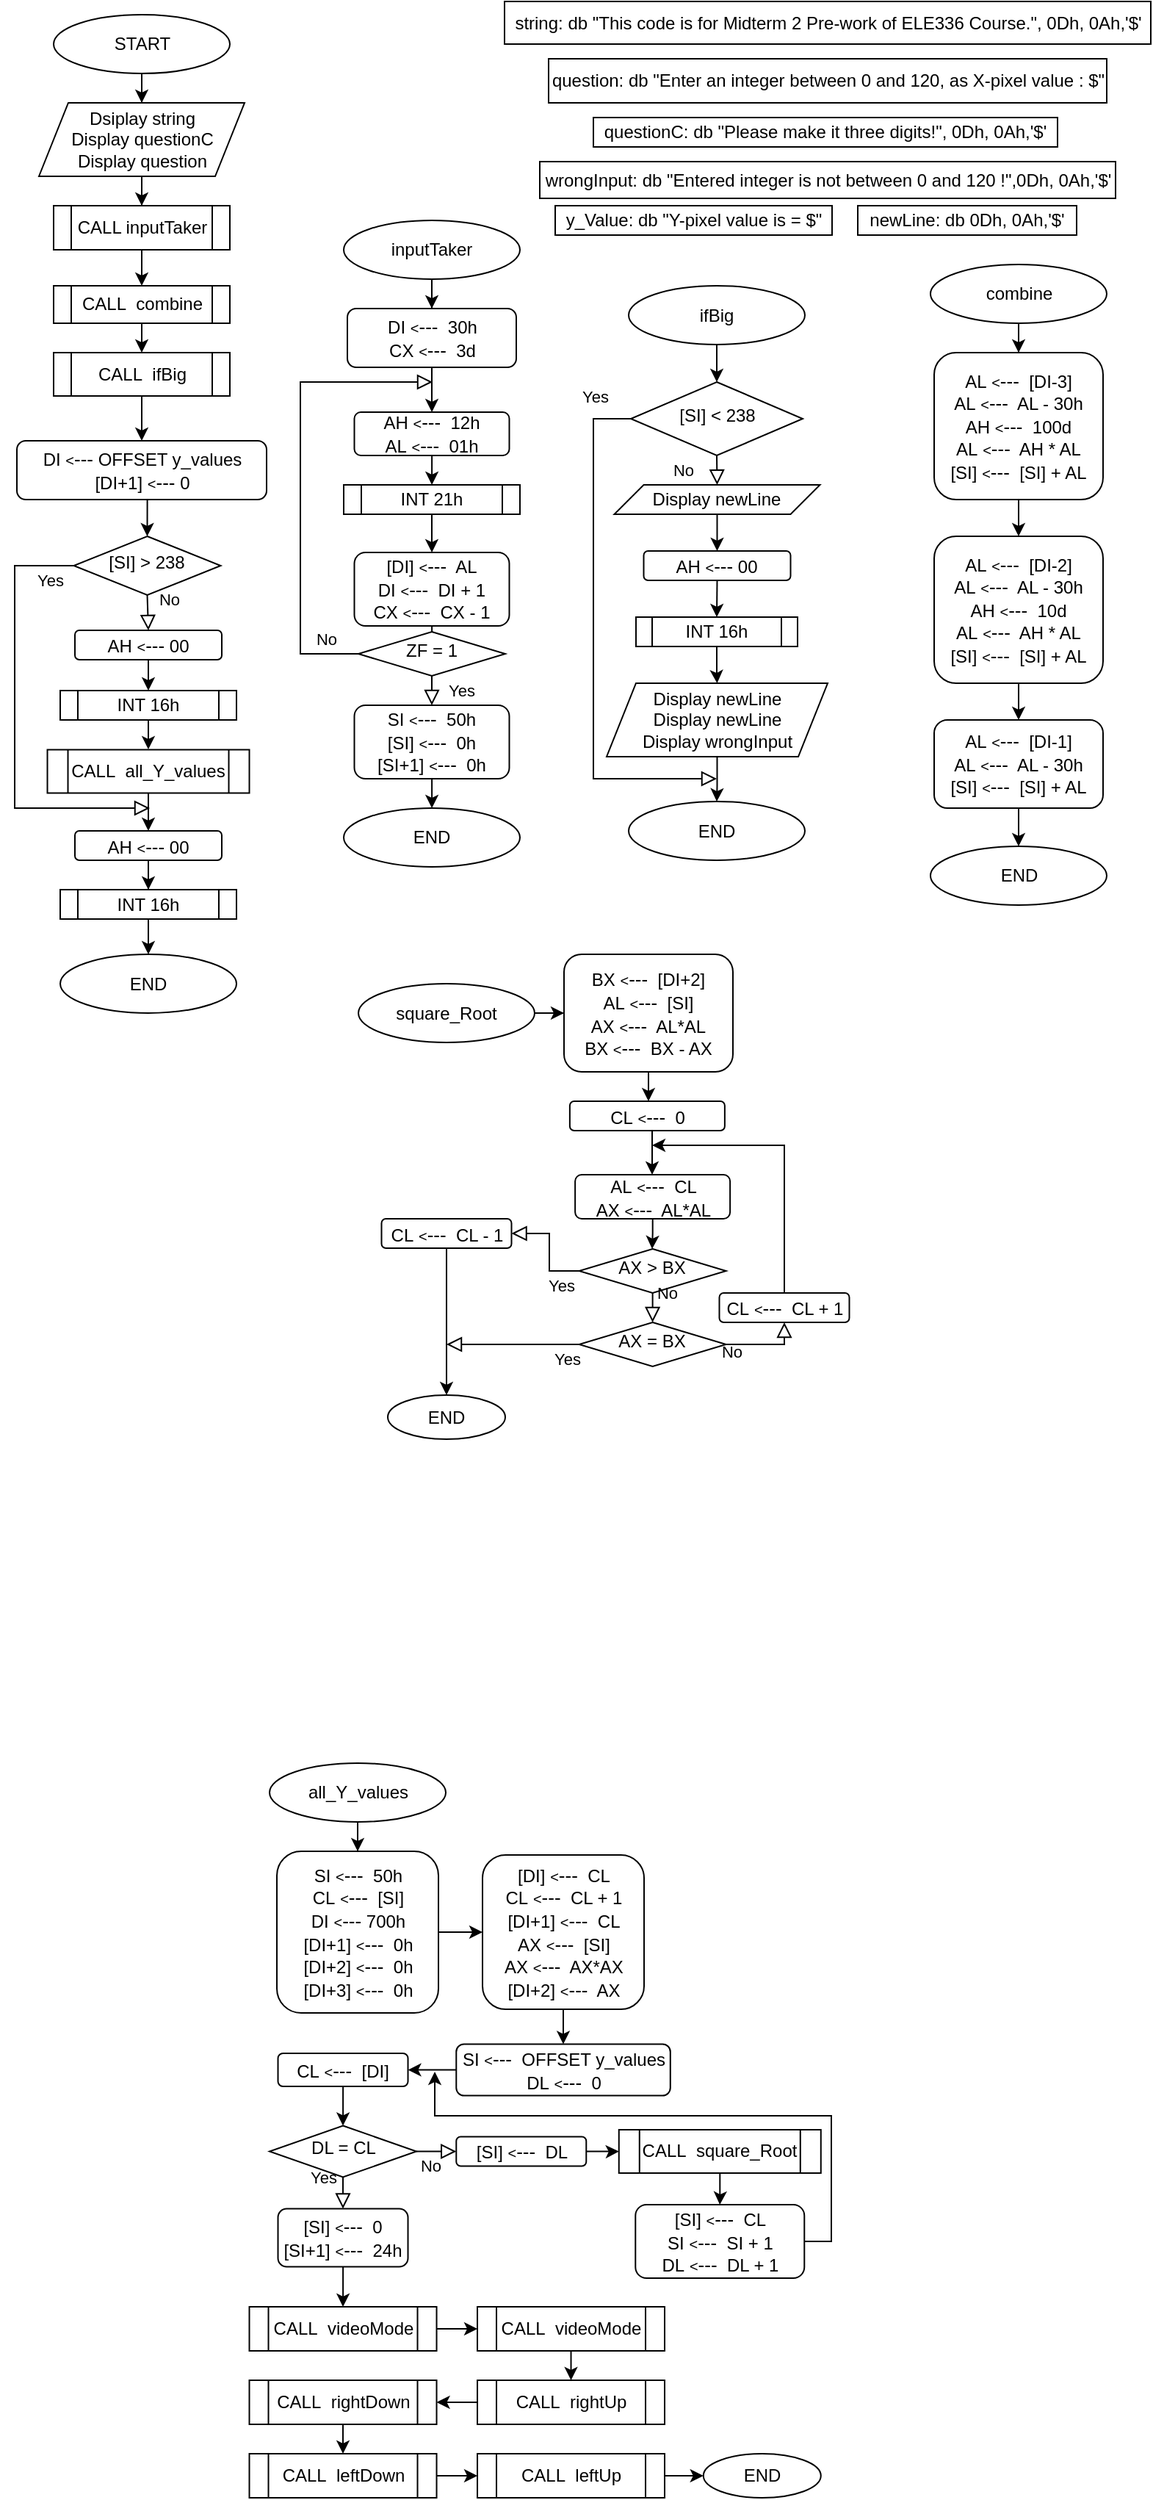 <mxfile version="18.0.4" type="github">
  <diagram id="C5RBs43oDa-KdzZeNtuy" name="Page-1">
    <mxGraphModel dx="1108" dy="1619" grid="1" gridSize="10" guides="1" tooltips="1" connect="1" arrows="1" fold="1" page="1" pageScale="1" pageWidth="827" pageHeight="1169" math="0" shadow="0">
      <root>
        <mxCell id="WIyWlLk6GJQsqaUBKTNV-0" />
        <mxCell id="WIyWlLk6GJQsqaUBKTNV-1" parent="WIyWlLk6GJQsqaUBKTNV-0" />
        <mxCell id="YdiF8NEJK3TXLWIDRS3v-0" value="" style="edgeStyle=orthogonalEdgeStyle;rounded=0;orthogonalLoop=1;jettySize=auto;html=1;" edge="1" parent="WIyWlLk6GJQsqaUBKTNV-1" source="YdiF8NEJK3TXLWIDRS3v-1" target="YdiF8NEJK3TXLWIDRS3v-5">
          <mxGeometry relative="1" as="geometry" />
        </mxCell>
        <mxCell id="YdiF8NEJK3TXLWIDRS3v-1" value="START" style="ellipse;whiteSpace=wrap;html=1;" vertex="1" parent="WIyWlLk6GJQsqaUBKTNV-1">
          <mxGeometry x="72.5" y="-1150" width="120" height="40" as="geometry" />
        </mxCell>
        <mxCell id="YdiF8NEJK3TXLWIDRS3v-2" style="edgeStyle=orthogonalEdgeStyle;rounded=0;orthogonalLoop=1;jettySize=auto;html=1;exitX=0.5;exitY=1;exitDx=0;exitDy=0;fontSize=9;" edge="1" parent="WIyWlLk6GJQsqaUBKTNV-1">
          <mxGeometry relative="1" as="geometry">
            <mxPoint x="722" y="-50" as="sourcePoint" />
            <mxPoint x="722" y="-50" as="targetPoint" />
          </mxGeometry>
        </mxCell>
        <mxCell id="YdiF8NEJK3TXLWIDRS3v-4" value="" style="edgeStyle=orthogonalEdgeStyle;rounded=0;orthogonalLoop=1;jettySize=auto;html=1;" edge="1" parent="WIyWlLk6GJQsqaUBKTNV-1" source="YdiF8NEJK3TXLWIDRS3v-5" target="YdiF8NEJK3TXLWIDRS3v-7">
          <mxGeometry relative="1" as="geometry" />
        </mxCell>
        <mxCell id="YdiF8NEJK3TXLWIDRS3v-5" value="Dsiplay string&lt;br&gt;Display questionC&lt;br&gt;Display question" style="shape=parallelogram;perimeter=parallelogramPerimeter;whiteSpace=wrap;html=1;fixedSize=1;" vertex="1" parent="WIyWlLk6GJQsqaUBKTNV-1">
          <mxGeometry x="62.5" y="-1090" width="140" height="50" as="geometry" />
        </mxCell>
        <mxCell id="YdiF8NEJK3TXLWIDRS3v-6" value="" style="edgeStyle=orthogonalEdgeStyle;rounded=0;orthogonalLoop=1;jettySize=auto;html=1;" edge="1" parent="WIyWlLk6GJQsqaUBKTNV-1" source="YdiF8NEJK3TXLWIDRS3v-7" target="YdiF8NEJK3TXLWIDRS3v-9">
          <mxGeometry relative="1" as="geometry" />
        </mxCell>
        <mxCell id="YdiF8NEJK3TXLWIDRS3v-7" value="CALL inputTaker" style="shape=process;whiteSpace=wrap;html=1;backgroundOutline=1;" vertex="1" parent="WIyWlLk6GJQsqaUBKTNV-1">
          <mxGeometry x="72.5" y="-1020" width="120" height="30" as="geometry" />
        </mxCell>
        <mxCell id="YdiF8NEJK3TXLWIDRS3v-8" style="edgeStyle=orthogonalEdgeStyle;rounded=0;orthogonalLoop=1;jettySize=auto;html=1;exitX=0.5;exitY=1;exitDx=0;exitDy=0;entryX=0.5;entryY=0;entryDx=0;entryDy=0;" edge="1" parent="WIyWlLk6GJQsqaUBKTNV-1" source="YdiF8NEJK3TXLWIDRS3v-9" target="YdiF8NEJK3TXLWIDRS3v-11">
          <mxGeometry relative="1" as="geometry" />
        </mxCell>
        <mxCell id="YdiF8NEJK3TXLWIDRS3v-9" value="CALL&amp;nbsp; combine" style="shape=process;whiteSpace=wrap;html=1;backgroundOutline=1;" vertex="1" parent="WIyWlLk6GJQsqaUBKTNV-1">
          <mxGeometry x="72.5" y="-965.5" width="120" height="25.5" as="geometry" />
        </mxCell>
        <mxCell id="YdiF8NEJK3TXLWIDRS3v-10" value="" style="edgeStyle=orthogonalEdgeStyle;rounded=0;orthogonalLoop=1;jettySize=auto;html=1;" edge="1" parent="WIyWlLk6GJQsqaUBKTNV-1" source="YdiF8NEJK3TXLWIDRS3v-11" target="YdiF8NEJK3TXLWIDRS3v-13">
          <mxGeometry relative="1" as="geometry" />
        </mxCell>
        <mxCell id="YdiF8NEJK3TXLWIDRS3v-11" value="CALL&amp;nbsp; ifBig" style="shape=process;whiteSpace=wrap;html=1;backgroundOutline=1;" vertex="1" parent="WIyWlLk6GJQsqaUBKTNV-1">
          <mxGeometry x="72.5" y="-920" width="120" height="29.5" as="geometry" />
        </mxCell>
        <mxCell id="YdiF8NEJK3TXLWIDRS3v-155" style="edgeStyle=orthogonalEdgeStyle;rounded=0;orthogonalLoop=1;jettySize=auto;html=1;exitX=0.5;exitY=1;exitDx=0;exitDy=0;entryX=0.5;entryY=0;entryDx=0;entryDy=0;" edge="1" parent="WIyWlLk6GJQsqaUBKTNV-1" source="YdiF8NEJK3TXLWIDRS3v-13" target="YdiF8NEJK3TXLWIDRS3v-14">
          <mxGeometry relative="1" as="geometry" />
        </mxCell>
        <mxCell id="YdiF8NEJK3TXLWIDRS3v-13" value="DI&amp;nbsp;&lt;font style=&quot;font-size: 10px&quot;&gt;&amp;lt;&lt;/font&gt;&lt;font style=&quot;font-size: 13px&quot;&gt;---&lt;/font&gt;&amp;nbsp;OFFSET y_values&lt;br&gt;[DI+1]&amp;nbsp;&lt;font style=&quot;font-size: 10px;&quot;&gt;&amp;lt;&lt;/font&gt;&lt;font style=&quot;font-size: 13px;&quot;&gt;---&lt;/font&gt;&amp;nbsp;0" style="rounded=1;whiteSpace=wrap;html=1;fontSize=12;glass=0;strokeWidth=1;shadow=0;" vertex="1" parent="WIyWlLk6GJQsqaUBKTNV-1">
          <mxGeometry x="47.5" y="-860" width="170" height="40" as="geometry" />
        </mxCell>
        <mxCell id="YdiF8NEJK3TXLWIDRS3v-14" value="[SI] &amp;gt; 238" style="rhombus;whiteSpace=wrap;html=1;shadow=0;fontFamily=Helvetica;fontSize=12;align=center;strokeWidth=1;spacing=6;spacingTop=-4;" vertex="1" parent="WIyWlLk6GJQsqaUBKTNV-1">
          <mxGeometry x="86.25" y="-795" width="100" height="40" as="geometry" />
        </mxCell>
        <mxCell id="YdiF8NEJK3TXLWIDRS3v-15" value="No" style="edgeStyle=orthogonalEdgeStyle;rounded=0;html=1;jettySize=auto;orthogonalLoop=1;fontSize=11;endArrow=block;endFill=0;endSize=8;strokeWidth=1;shadow=0;labelBackgroundColor=none;exitX=0.5;exitY=1;exitDx=0;exitDy=0;entryX=0.5;entryY=0;entryDx=0;entryDy=0;" edge="1" parent="WIyWlLk6GJQsqaUBKTNV-1" source="YdiF8NEJK3TXLWIDRS3v-14" target="YdiF8NEJK3TXLWIDRS3v-157">
          <mxGeometry x="-0.682" y="14" relative="1" as="geometry">
            <mxPoint as="offset" />
            <mxPoint x="137" y="-730" as="targetPoint" />
            <Array as="points" />
            <mxPoint x="135.25" y="-695.5" as="sourcePoint" />
          </mxGeometry>
        </mxCell>
        <mxCell id="YdiF8NEJK3TXLWIDRS3v-16" value="Yes" style="rounded=0;html=1;jettySize=auto;orthogonalLoop=1;fontSize=11;endArrow=block;endFill=0;endSize=8;strokeWidth=1;shadow=0;labelBackgroundColor=none;edgeStyle=orthogonalEdgeStyle;exitX=0;exitY=0.5;exitDx=0;exitDy=0;" edge="1" parent="WIyWlLk6GJQsqaUBKTNV-1" source="YdiF8NEJK3TXLWIDRS3v-14">
          <mxGeometry x="-0.892" y="10" relative="1" as="geometry">
            <mxPoint as="offset" />
            <mxPoint x="138" y="-610" as="targetPoint" />
            <Array as="points">
              <mxPoint x="46" y="-775" />
              <mxPoint x="46" y="-610" />
              <mxPoint x="138" y="-610" />
            </Array>
            <mxPoint x="85.25" y="-775.5" as="sourcePoint" />
          </mxGeometry>
        </mxCell>
        <mxCell id="YdiF8NEJK3TXLWIDRS3v-20" style="edgeStyle=orthogonalEdgeStyle;rounded=0;orthogonalLoop=1;jettySize=auto;html=1;exitX=0.5;exitY=1;exitDx=0;exitDy=0;entryX=0.5;entryY=0;entryDx=0;entryDy=0;" edge="1" parent="WIyWlLk6GJQsqaUBKTNV-1" source="YdiF8NEJK3TXLWIDRS3v-21" target="YdiF8NEJK3TXLWIDRS3v-150">
          <mxGeometry relative="1" as="geometry">
            <mxPoint x="137.765" y="-589.75" as="targetPoint" />
          </mxGeometry>
        </mxCell>
        <mxCell id="YdiF8NEJK3TXLWIDRS3v-21" value="CALL&amp;nbsp; all_Y_values" style="shape=process;whiteSpace=wrap;html=1;backgroundOutline=1;" vertex="1" parent="WIyWlLk6GJQsqaUBKTNV-1">
          <mxGeometry x="68.26" y="-649.75" width="137.5" height="29.5" as="geometry" />
        </mxCell>
        <mxCell id="YdiF8NEJK3TXLWIDRS3v-26" value="END" style="ellipse;whiteSpace=wrap;html=1;" vertex="1" parent="WIyWlLk6GJQsqaUBKTNV-1">
          <mxGeometry x="77.01" y="-510.5" width="120" height="40" as="geometry" />
        </mxCell>
        <mxCell id="YdiF8NEJK3TXLWIDRS3v-27" value="string: db &quot;This code is for Midterm 2 Pre-work of ELE336 Course.&quot;, 0Dh, 0Ah,&#39;$&#39;" style="rounded=0;whiteSpace=wrap;html=1;" vertex="1" parent="WIyWlLk6GJQsqaUBKTNV-1">
          <mxGeometry x="379.5" y="-1159" width="440" height="29" as="geometry" />
        </mxCell>
        <mxCell id="YdiF8NEJK3TXLWIDRS3v-28" value="question: db &quot;Enter an integer between 0 and 120, as X-pixel value : $&quot;" style="rounded=0;whiteSpace=wrap;html=1;" vertex="1" parent="WIyWlLk6GJQsqaUBKTNV-1">
          <mxGeometry x="409.5" y="-1120" width="380" height="30" as="geometry" />
        </mxCell>
        <mxCell id="YdiF8NEJK3TXLWIDRS3v-29" value="questionC: db &quot;Please make it three digits!&quot;, 0Dh, 0Ah,&#39;$&#39;" style="rounded=0;whiteSpace=wrap;html=1;" vertex="1" parent="WIyWlLk6GJQsqaUBKTNV-1">
          <mxGeometry x="440" y="-1080" width="316" height="20" as="geometry" />
        </mxCell>
        <mxCell id="YdiF8NEJK3TXLWIDRS3v-30" value="wrongInput: db &quot;Entered integer is not between 0 and 120 !&quot;,0Dh, 0Ah,&#39;$&#39;" style="rounded=0;whiteSpace=wrap;html=1;" vertex="1" parent="WIyWlLk6GJQsqaUBKTNV-1">
          <mxGeometry x="403.5" y="-1050" width="392" height="25" as="geometry" />
        </mxCell>
        <mxCell id="YdiF8NEJK3TXLWIDRS3v-31" value="y_Value: db &quot;Y-pixel value is = $&quot;" style="rounded=0;whiteSpace=wrap;html=1;" vertex="1" parent="WIyWlLk6GJQsqaUBKTNV-1">
          <mxGeometry x="414" y="-1020" width="188.5" height="20" as="geometry" />
        </mxCell>
        <mxCell id="YdiF8NEJK3TXLWIDRS3v-32" value="newLine: db 0Dh, 0Ah,&#39;$&#39;" style="rounded=0;whiteSpace=wrap;html=1;" vertex="1" parent="WIyWlLk6GJQsqaUBKTNV-1">
          <mxGeometry x="620" y="-1020" width="149" height="20" as="geometry" />
        </mxCell>
        <mxCell id="YdiF8NEJK3TXLWIDRS3v-33" value="" style="edgeStyle=orthogonalEdgeStyle;rounded=0;orthogonalLoop=1;jettySize=auto;html=1;" edge="1" parent="WIyWlLk6GJQsqaUBKTNV-1" source="YdiF8NEJK3TXLWIDRS3v-34" target="YdiF8NEJK3TXLWIDRS3v-36">
          <mxGeometry relative="1" as="geometry" />
        </mxCell>
        <mxCell id="YdiF8NEJK3TXLWIDRS3v-34" value="inputTaker" style="ellipse;whiteSpace=wrap;html=1;" vertex="1" parent="WIyWlLk6GJQsqaUBKTNV-1">
          <mxGeometry x="270" y="-1010" width="120" height="40" as="geometry" />
        </mxCell>
        <mxCell id="YdiF8NEJK3TXLWIDRS3v-35" value="" style="edgeStyle=orthogonalEdgeStyle;rounded=0;orthogonalLoop=1;jettySize=auto;html=1;" edge="1" parent="WIyWlLk6GJQsqaUBKTNV-1" source="YdiF8NEJK3TXLWIDRS3v-36" target="YdiF8NEJK3TXLWIDRS3v-38">
          <mxGeometry relative="1" as="geometry" />
        </mxCell>
        <mxCell id="YdiF8NEJK3TXLWIDRS3v-36" value="DI&amp;nbsp;&lt;font style=&quot;font-size: 10px&quot;&gt;&amp;lt;&lt;/font&gt;&lt;font style=&quot;font-size: 13px&quot;&gt;---&lt;/font&gt;&amp;nbsp; 30h&lt;br&gt;CX&amp;nbsp;&lt;font style=&quot;font-size: 10px&quot;&gt;&amp;lt;&lt;/font&gt;&lt;font style=&quot;font-size: 13px&quot;&gt;---&lt;/font&gt;&amp;nbsp; 3d" style="rounded=1;whiteSpace=wrap;html=1;fontSize=12;glass=0;strokeWidth=1;shadow=0;" vertex="1" parent="WIyWlLk6GJQsqaUBKTNV-1">
          <mxGeometry x="272.5" y="-950" width="115" height="40" as="geometry" />
        </mxCell>
        <mxCell id="YdiF8NEJK3TXLWIDRS3v-37" value="" style="edgeStyle=orthogonalEdgeStyle;rounded=0;orthogonalLoop=1;jettySize=auto;html=1;" edge="1" parent="WIyWlLk6GJQsqaUBKTNV-1" source="YdiF8NEJK3TXLWIDRS3v-38" target="YdiF8NEJK3TXLWIDRS3v-40">
          <mxGeometry relative="1" as="geometry" />
        </mxCell>
        <mxCell id="YdiF8NEJK3TXLWIDRS3v-38" value="AH&amp;nbsp;&lt;font style=&quot;font-size: 10px&quot;&gt;&amp;lt;&lt;/font&gt;&lt;font style=&quot;font-size: 13px&quot;&gt;---&lt;/font&gt;&amp;nbsp; 12h&lt;br&gt;AL&amp;nbsp;&lt;font style=&quot;font-size: 10px&quot;&gt;&amp;lt;&lt;/font&gt;&lt;font style=&quot;font-size: 13px&quot;&gt;---&lt;/font&gt;&amp;nbsp; 01h" style="rounded=1;whiteSpace=wrap;html=1;fontSize=12;glass=0;strokeWidth=1;shadow=0;" vertex="1" parent="WIyWlLk6GJQsqaUBKTNV-1">
          <mxGeometry x="277.25" y="-879.5" width="105.5" height="29.5" as="geometry" />
        </mxCell>
        <mxCell id="YdiF8NEJK3TXLWIDRS3v-39" value="" style="edgeStyle=orthogonalEdgeStyle;rounded=0;orthogonalLoop=1;jettySize=auto;html=1;" edge="1" parent="WIyWlLk6GJQsqaUBKTNV-1" source="YdiF8NEJK3TXLWIDRS3v-40" target="YdiF8NEJK3TXLWIDRS3v-42">
          <mxGeometry relative="1" as="geometry" />
        </mxCell>
        <mxCell id="YdiF8NEJK3TXLWIDRS3v-40" value="INT 21h" style="shape=process;whiteSpace=wrap;html=1;backgroundOutline=1;" vertex="1" parent="WIyWlLk6GJQsqaUBKTNV-1">
          <mxGeometry x="270" y="-830" width="120" height="20" as="geometry" />
        </mxCell>
        <mxCell id="YdiF8NEJK3TXLWIDRS3v-41" value="" style="edgeStyle=orthogonalEdgeStyle;rounded=0;orthogonalLoop=1;jettySize=auto;html=1;" edge="1" parent="WIyWlLk6GJQsqaUBKTNV-1" source="YdiF8NEJK3TXLWIDRS3v-42" target="YdiF8NEJK3TXLWIDRS3v-43">
          <mxGeometry relative="1" as="geometry" />
        </mxCell>
        <mxCell id="YdiF8NEJK3TXLWIDRS3v-42" value="[DI]&amp;nbsp;&lt;font style=&quot;font-size: 10px&quot;&gt;&amp;lt;&lt;/font&gt;&lt;font style=&quot;font-size: 13px&quot;&gt;---&lt;/font&gt;&amp;nbsp; AL&lt;br&gt;DI&amp;nbsp;&lt;font style=&quot;font-size: 10px&quot;&gt;&amp;lt;&lt;/font&gt;&lt;font style=&quot;font-size: 13px&quot;&gt;---&lt;/font&gt;&amp;nbsp; DI + 1&lt;br&gt;CX&amp;nbsp;&lt;font style=&quot;font-size: 10px&quot;&gt;&amp;lt;&lt;/font&gt;&lt;font style=&quot;font-size: 13px&quot;&gt;---&lt;/font&gt;&amp;nbsp; CX - 1" style="rounded=1;whiteSpace=wrap;html=1;fontSize=12;glass=0;strokeWidth=1;shadow=0;" vertex="1" parent="WIyWlLk6GJQsqaUBKTNV-1">
          <mxGeometry x="277.25" y="-784" width="105.5" height="50" as="geometry" />
        </mxCell>
        <mxCell id="YdiF8NEJK3TXLWIDRS3v-43" value="ZF = 1" style="rhombus;whiteSpace=wrap;html=1;shadow=0;fontFamily=Helvetica;fontSize=12;align=center;strokeWidth=1;spacing=6;spacingTop=-4;" vertex="1" parent="WIyWlLk6GJQsqaUBKTNV-1">
          <mxGeometry x="280" y="-730" width="100" height="30" as="geometry" />
        </mxCell>
        <mxCell id="YdiF8NEJK3TXLWIDRS3v-44" value="Yes" style="rounded=0;html=1;jettySize=auto;orthogonalLoop=1;fontSize=11;endArrow=block;endFill=0;endSize=8;strokeWidth=1;shadow=0;labelBackgroundColor=none;edgeStyle=orthogonalEdgeStyle;exitX=0.5;exitY=1;exitDx=0;exitDy=0;entryX=0.5;entryY=0;entryDx=0;entryDy=0;" edge="1" parent="WIyWlLk6GJQsqaUBKTNV-1" source="YdiF8NEJK3TXLWIDRS3v-43" target="YdiF8NEJK3TXLWIDRS3v-47">
          <mxGeometry x="0.001" y="20" relative="1" as="geometry">
            <mxPoint as="offset" />
            <mxPoint x="450.5" y="-690" as="targetPoint" />
            <Array as="points">
              <mxPoint x="330.5" y="-680" />
              <mxPoint x="330.5" y="-655" />
            </Array>
            <mxPoint x="312" y="-668.75" as="sourcePoint" />
          </mxGeometry>
        </mxCell>
        <mxCell id="YdiF8NEJK3TXLWIDRS3v-45" value="No" style="edgeStyle=orthogonalEdgeStyle;rounded=0;html=1;jettySize=auto;orthogonalLoop=1;fontSize=11;endArrow=block;endFill=0;endSize=8;strokeWidth=1;shadow=0;labelBackgroundColor=none;exitX=0;exitY=0.5;exitDx=0;exitDy=0;" edge="1" parent="WIyWlLk6GJQsqaUBKTNV-1" source="YdiF8NEJK3TXLWIDRS3v-43">
          <mxGeometry x="-0.857" y="-10" relative="1" as="geometry">
            <mxPoint as="offset" />
            <mxPoint x="330.5" y="-900" as="targetPoint" />
            <Array as="points">
              <mxPoint x="240.5" y="-715" />
            </Array>
            <mxPoint x="120.5" y="-745" as="sourcePoint" />
          </mxGeometry>
        </mxCell>
        <mxCell id="YdiF8NEJK3TXLWIDRS3v-46" value="" style="edgeStyle=orthogonalEdgeStyle;rounded=0;orthogonalLoop=1;jettySize=auto;html=1;" edge="1" parent="WIyWlLk6GJQsqaUBKTNV-1" source="YdiF8NEJK3TXLWIDRS3v-47" target="YdiF8NEJK3TXLWIDRS3v-48">
          <mxGeometry relative="1" as="geometry" />
        </mxCell>
        <mxCell id="YdiF8NEJK3TXLWIDRS3v-47" value="SI&amp;nbsp;&lt;font style=&quot;font-size: 10px&quot;&gt;&amp;lt;&lt;/font&gt;&lt;font style=&quot;font-size: 13px&quot;&gt;---&lt;/font&gt;&amp;nbsp; 50h&lt;br&gt;[SI]&amp;nbsp;&lt;font style=&quot;font-size: 10px&quot;&gt;&amp;lt;&lt;/font&gt;&lt;font style=&quot;font-size: 13px&quot;&gt;---&lt;/font&gt;&amp;nbsp; 0h&lt;br&gt;[SI+1]&amp;nbsp;&lt;font style=&quot;font-size: 10px;&quot;&gt;&amp;lt;&lt;/font&gt;&lt;font style=&quot;font-size: 13px;&quot;&gt;---&lt;/font&gt;&amp;nbsp; 0h" style="rounded=1;whiteSpace=wrap;html=1;fontSize=12;glass=0;strokeWidth=1;shadow=0;" vertex="1" parent="WIyWlLk6GJQsqaUBKTNV-1">
          <mxGeometry x="277.25" y="-680" width="105.5" height="50" as="geometry" />
        </mxCell>
        <mxCell id="YdiF8NEJK3TXLWIDRS3v-48" value="END" style="ellipse;whiteSpace=wrap;html=1;" vertex="1" parent="WIyWlLk6GJQsqaUBKTNV-1">
          <mxGeometry x="270" y="-610" width="120" height="40" as="geometry" />
        </mxCell>
        <mxCell id="YdiF8NEJK3TXLWIDRS3v-49" value="" style="edgeStyle=orthogonalEdgeStyle;rounded=0;orthogonalLoop=1;jettySize=auto;html=1;entryX=0.5;entryY=0;entryDx=0;entryDy=0;" edge="1" parent="WIyWlLk6GJQsqaUBKTNV-1" source="YdiF8NEJK3TXLWIDRS3v-50" target="YdiF8NEJK3TXLWIDRS3v-53">
          <mxGeometry relative="1" as="geometry">
            <mxPoint x="523" y="-920" as="targetPoint" />
          </mxGeometry>
        </mxCell>
        <mxCell id="YdiF8NEJK3TXLWIDRS3v-50" value="ifBig" style="ellipse;whiteSpace=wrap;html=1;" vertex="1" parent="WIyWlLk6GJQsqaUBKTNV-1">
          <mxGeometry x="464" y="-965.5" width="120" height="40" as="geometry" />
        </mxCell>
        <mxCell id="YdiF8NEJK3TXLWIDRS3v-53" value="[SI] &amp;lt; 238" style="rhombus;whiteSpace=wrap;html=1;shadow=0;fontFamily=Helvetica;fontSize=12;align=center;strokeWidth=1;spacing=6;spacingTop=-4;" vertex="1" parent="WIyWlLk6GJQsqaUBKTNV-1">
          <mxGeometry x="465.5" y="-900" width="117" height="50" as="geometry" />
        </mxCell>
        <mxCell id="YdiF8NEJK3TXLWIDRS3v-54" value="No" style="rounded=0;html=1;jettySize=auto;orthogonalLoop=1;fontSize=11;endArrow=block;endFill=0;endSize=8;strokeWidth=1;shadow=0;labelBackgroundColor=none;edgeStyle=orthogonalEdgeStyle;exitX=0.5;exitY=1;exitDx=0;exitDy=0;entryX=0.5;entryY=0;entryDx=0;entryDy=0;" edge="1" parent="WIyWlLk6GJQsqaUBKTNV-1" source="YdiF8NEJK3TXLWIDRS3v-53" target="YdiF8NEJK3TXLWIDRS3v-73">
          <mxGeometry y="-23" relative="1" as="geometry">
            <mxPoint as="offset" />
            <mxPoint x="523" y="-830" as="targetPoint" />
            <Array as="points" />
            <mxPoint x="359.5" y="-660" as="sourcePoint" />
          </mxGeometry>
        </mxCell>
        <mxCell id="YdiF8NEJK3TXLWIDRS3v-55" value="Yes" style="rounded=0;html=1;jettySize=auto;orthogonalLoop=1;fontSize=11;endArrow=block;endFill=0;endSize=8;strokeWidth=1;shadow=0;labelBackgroundColor=none;edgeStyle=orthogonalEdgeStyle;exitX=0;exitY=0.5;exitDx=0;exitDy=0;" edge="1" parent="WIyWlLk6GJQsqaUBKTNV-1" source="YdiF8NEJK3TXLWIDRS3v-53">
          <mxGeometry x="-0.86" y="-15" relative="1" as="geometry">
            <mxPoint as="offset" />
            <mxPoint x="524" y="-630" as="targetPoint" />
            <Array as="points">
              <mxPoint x="440" y="-875" />
            </Array>
            <mxPoint x="460" y="-860" as="sourcePoint" />
          </mxGeometry>
        </mxCell>
        <mxCell id="YdiF8NEJK3TXLWIDRS3v-165" style="edgeStyle=orthogonalEdgeStyle;rounded=0;orthogonalLoop=1;jettySize=auto;html=1;exitX=0.5;exitY=1;exitDx=0;exitDy=0;entryX=0.5;entryY=0;entryDx=0;entryDy=0;" edge="1" parent="WIyWlLk6GJQsqaUBKTNV-1" source="YdiF8NEJK3TXLWIDRS3v-73" target="YdiF8NEJK3TXLWIDRS3v-75">
          <mxGeometry relative="1" as="geometry" />
        </mxCell>
        <mxCell id="YdiF8NEJK3TXLWIDRS3v-73" value="Display newLine&lt;br&gt;" style="shape=parallelogram;perimeter=parallelogramPerimeter;whiteSpace=wrap;html=1;fixedSize=1;" vertex="1" parent="WIyWlLk6GJQsqaUBKTNV-1">
          <mxGeometry x="454.25" y="-830" width="140" height="20" as="geometry" />
        </mxCell>
        <mxCell id="YdiF8NEJK3TXLWIDRS3v-163" value="" style="edgeStyle=orthogonalEdgeStyle;rounded=0;orthogonalLoop=1;jettySize=auto;html=1;exitX=0.5;exitY=1;exitDx=0;exitDy=0;entryX=0.5;entryY=0;entryDx=0;entryDy=0;" edge="1" parent="WIyWlLk6GJQsqaUBKTNV-1" source="YdiF8NEJK3TXLWIDRS3v-75" target="YdiF8NEJK3TXLWIDRS3v-77">
          <mxGeometry relative="1" as="geometry">
            <mxPoint x="530" y="-740" as="targetPoint" />
            <Array as="points" />
          </mxGeometry>
        </mxCell>
        <mxCell id="YdiF8NEJK3TXLWIDRS3v-75" value="AH&amp;nbsp;&lt;font style=&quot;font-size: 10px&quot;&gt;&amp;lt;&lt;/font&gt;&lt;font style=&quot;font-size: 13px&quot;&gt;---&lt;/font&gt;&amp;nbsp;00" style="rounded=1;whiteSpace=wrap;html=1;fontSize=12;glass=0;strokeWidth=1;shadow=0;" vertex="1" parent="WIyWlLk6GJQsqaUBKTNV-1">
          <mxGeometry x="474.25" y="-785" width="100" height="20" as="geometry" />
        </mxCell>
        <mxCell id="YdiF8NEJK3TXLWIDRS3v-76" value="" style="edgeStyle=orthogonalEdgeStyle;rounded=0;orthogonalLoop=1;jettySize=auto;html=1;" edge="1" parent="WIyWlLk6GJQsqaUBKTNV-1" source="YdiF8NEJK3TXLWIDRS3v-77" target="YdiF8NEJK3TXLWIDRS3v-79">
          <mxGeometry relative="1" as="geometry" />
        </mxCell>
        <mxCell id="YdiF8NEJK3TXLWIDRS3v-77" value="INT 16h" style="shape=process;whiteSpace=wrap;html=1;backgroundOutline=1;" vertex="1" parent="WIyWlLk6GJQsqaUBKTNV-1">
          <mxGeometry x="469" y="-740" width="110" height="20" as="geometry" />
        </mxCell>
        <mxCell id="YdiF8NEJK3TXLWIDRS3v-78" value="" style="edgeStyle=orthogonalEdgeStyle;rounded=0;orthogonalLoop=1;jettySize=auto;html=1;" edge="1" parent="WIyWlLk6GJQsqaUBKTNV-1" source="YdiF8NEJK3TXLWIDRS3v-79" target="YdiF8NEJK3TXLWIDRS3v-80">
          <mxGeometry relative="1" as="geometry" />
        </mxCell>
        <mxCell id="YdiF8NEJK3TXLWIDRS3v-79" value="Display newLine&lt;br&gt;Display newLine&lt;br&gt;Display wrongInput" style="shape=parallelogram;perimeter=parallelogramPerimeter;whiteSpace=wrap;html=1;fixedSize=1;" vertex="1" parent="WIyWlLk6GJQsqaUBKTNV-1">
          <mxGeometry x="449" y="-695" width="150.5" height="50" as="geometry" />
        </mxCell>
        <mxCell id="YdiF8NEJK3TXLWIDRS3v-80" value="END" style="ellipse;whiteSpace=wrap;html=1;" vertex="1" parent="WIyWlLk6GJQsqaUBKTNV-1">
          <mxGeometry x="464" y="-614.5" width="120" height="40" as="geometry" />
        </mxCell>
        <mxCell id="YdiF8NEJK3TXLWIDRS3v-81" value="" style="edgeStyle=orthogonalEdgeStyle;rounded=0;orthogonalLoop=1;jettySize=auto;html=1;" edge="1" parent="WIyWlLk6GJQsqaUBKTNV-1" source="YdiF8NEJK3TXLWIDRS3v-82" target="YdiF8NEJK3TXLWIDRS3v-84">
          <mxGeometry relative="1" as="geometry" />
        </mxCell>
        <mxCell id="YdiF8NEJK3TXLWIDRS3v-82" value="combine" style="ellipse;whiteSpace=wrap;html=1;" vertex="1" parent="WIyWlLk6GJQsqaUBKTNV-1">
          <mxGeometry x="669.5" y="-980" width="120" height="40" as="geometry" />
        </mxCell>
        <mxCell id="YdiF8NEJK3TXLWIDRS3v-83" value="" style="edgeStyle=orthogonalEdgeStyle;rounded=0;orthogonalLoop=1;jettySize=auto;html=1;" edge="1" parent="WIyWlLk6GJQsqaUBKTNV-1" source="YdiF8NEJK3TXLWIDRS3v-84" target="YdiF8NEJK3TXLWIDRS3v-86">
          <mxGeometry relative="1" as="geometry" />
        </mxCell>
        <mxCell id="YdiF8NEJK3TXLWIDRS3v-84" value="AL&amp;nbsp;&lt;font style=&quot;font-size: 10px&quot;&gt;&amp;lt;&lt;/font&gt;&lt;font style=&quot;font-size: 13px&quot;&gt;---&lt;/font&gt;&amp;nbsp; [DI-3]&lt;br&gt;AL&amp;nbsp;&lt;font style=&quot;font-size: 10px&quot;&gt;&amp;lt;&lt;/font&gt;&lt;font style=&quot;font-size: 13px&quot;&gt;---&lt;/font&gt;&amp;nbsp; AL - 30h&lt;br&gt;AH&amp;nbsp;&lt;font style=&quot;font-size: 10px&quot;&gt;&amp;lt;&lt;/font&gt;&lt;font style=&quot;font-size: 13px&quot;&gt;---&lt;/font&gt;&amp;nbsp; 100d&lt;br&gt;AL&amp;nbsp;&lt;font style=&quot;font-size: 10px&quot;&gt;&amp;lt;&lt;/font&gt;&lt;font style=&quot;font-size: 13px&quot;&gt;---&lt;/font&gt;&amp;nbsp; AH * AL&lt;br&gt;[SI]&amp;nbsp;&lt;font style=&quot;font-size: 10px&quot;&gt;&amp;lt;&lt;/font&gt;&lt;font style=&quot;font-size: 13px&quot;&gt;---&lt;/font&gt;&amp;nbsp; [SI] + AL" style="rounded=1;whiteSpace=wrap;html=1;fontSize=12;glass=0;strokeWidth=1;shadow=0;" vertex="1" parent="WIyWlLk6GJQsqaUBKTNV-1">
          <mxGeometry x="672" y="-920" width="115" height="100" as="geometry" />
        </mxCell>
        <mxCell id="YdiF8NEJK3TXLWIDRS3v-85" value="" style="edgeStyle=orthogonalEdgeStyle;rounded=0;orthogonalLoop=1;jettySize=auto;html=1;" edge="1" parent="WIyWlLk6GJQsqaUBKTNV-1" source="YdiF8NEJK3TXLWIDRS3v-86" target="YdiF8NEJK3TXLWIDRS3v-88">
          <mxGeometry relative="1" as="geometry" />
        </mxCell>
        <mxCell id="YdiF8NEJK3TXLWIDRS3v-86" value="AL&amp;nbsp;&lt;font style=&quot;font-size: 10px&quot;&gt;&amp;lt;&lt;/font&gt;&lt;font style=&quot;font-size: 13px&quot;&gt;---&lt;/font&gt;&amp;nbsp; [DI-2]&lt;br&gt;AL&amp;nbsp;&lt;font style=&quot;font-size: 10px&quot;&gt;&amp;lt;&lt;/font&gt;&lt;font style=&quot;font-size: 13px&quot;&gt;---&lt;/font&gt;&amp;nbsp; AL - 30h&lt;br&gt;AH&amp;nbsp;&lt;font style=&quot;font-size: 10px&quot;&gt;&amp;lt;&lt;/font&gt;&lt;font style=&quot;font-size: 13px&quot;&gt;---&lt;/font&gt;&amp;nbsp; 10d&lt;br&gt;AL&amp;nbsp;&lt;font style=&quot;font-size: 10px&quot;&gt;&amp;lt;&lt;/font&gt;&lt;font style=&quot;font-size: 13px&quot;&gt;---&lt;/font&gt;&amp;nbsp; AH * AL&lt;br&gt;[SI]&amp;nbsp;&lt;font style=&quot;font-size: 10px&quot;&gt;&amp;lt;&lt;/font&gt;&lt;font style=&quot;font-size: 13px&quot;&gt;---&lt;/font&gt;&amp;nbsp; [SI] + AL" style="rounded=1;whiteSpace=wrap;html=1;fontSize=12;glass=0;strokeWidth=1;shadow=0;" vertex="1" parent="WIyWlLk6GJQsqaUBKTNV-1">
          <mxGeometry x="672" y="-795" width="115" height="100" as="geometry" />
        </mxCell>
        <mxCell id="YdiF8NEJK3TXLWIDRS3v-87" value="" style="edgeStyle=orthogonalEdgeStyle;rounded=0;orthogonalLoop=1;jettySize=auto;html=1;" edge="1" parent="WIyWlLk6GJQsqaUBKTNV-1" source="YdiF8NEJK3TXLWIDRS3v-88" target="YdiF8NEJK3TXLWIDRS3v-89">
          <mxGeometry relative="1" as="geometry" />
        </mxCell>
        <mxCell id="YdiF8NEJK3TXLWIDRS3v-88" value="AL&amp;nbsp;&lt;font style=&quot;font-size: 10px&quot;&gt;&amp;lt;&lt;/font&gt;&lt;font style=&quot;font-size: 13px&quot;&gt;---&lt;/font&gt;&amp;nbsp; [DI-1]&lt;br&gt;AL&amp;nbsp;&lt;font style=&quot;font-size: 10px&quot;&gt;&amp;lt;&lt;/font&gt;&lt;font style=&quot;font-size: 13px&quot;&gt;---&lt;/font&gt;&amp;nbsp; AL - 30h&lt;br&gt;[SI]&amp;nbsp;&lt;font style=&quot;font-size: 10px&quot;&gt;&amp;lt;&lt;/font&gt;&lt;font style=&quot;font-size: 13px&quot;&gt;---&lt;/font&gt;&amp;nbsp; [SI] + AL" style="rounded=1;whiteSpace=wrap;html=1;fontSize=12;glass=0;strokeWidth=1;shadow=0;" vertex="1" parent="WIyWlLk6GJQsqaUBKTNV-1">
          <mxGeometry x="672" y="-670" width="115" height="60" as="geometry" />
        </mxCell>
        <mxCell id="YdiF8NEJK3TXLWIDRS3v-89" value="END" style="ellipse;whiteSpace=wrap;html=1;" vertex="1" parent="WIyWlLk6GJQsqaUBKTNV-1">
          <mxGeometry x="669.5" y="-584" width="120" height="40" as="geometry" />
        </mxCell>
        <mxCell id="YdiF8NEJK3TXLWIDRS3v-90" value="" style="edgeStyle=orthogonalEdgeStyle;rounded=0;orthogonalLoop=1;jettySize=auto;html=1;" edge="1" parent="WIyWlLk6GJQsqaUBKTNV-1" source="YdiF8NEJK3TXLWIDRS3v-91" target="YdiF8NEJK3TXLWIDRS3v-93">
          <mxGeometry relative="1" as="geometry" />
        </mxCell>
        <mxCell id="YdiF8NEJK3TXLWIDRS3v-91" value="square_Root" style="ellipse;whiteSpace=wrap;html=1;" vertex="1" parent="WIyWlLk6GJQsqaUBKTNV-1">
          <mxGeometry x="280.0" y="-490.5" width="120" height="40" as="geometry" />
        </mxCell>
        <mxCell id="YdiF8NEJK3TXLWIDRS3v-92" value="" style="edgeStyle=orthogonalEdgeStyle;rounded=0;orthogonalLoop=1;jettySize=auto;html=1;" edge="1" parent="WIyWlLk6GJQsqaUBKTNV-1" source="YdiF8NEJK3TXLWIDRS3v-93" target="YdiF8NEJK3TXLWIDRS3v-95">
          <mxGeometry relative="1" as="geometry" />
        </mxCell>
        <mxCell id="YdiF8NEJK3TXLWIDRS3v-93" value="BX&amp;nbsp;&lt;font style=&quot;font-size: 10px&quot;&gt;&amp;lt;&lt;/font&gt;&lt;font style=&quot;font-size: 13px&quot;&gt;---&lt;/font&gt;&amp;nbsp; [DI+2]&lt;br&gt;AL&amp;nbsp;&lt;font style=&quot;font-size: 10px&quot;&gt;&amp;lt;&lt;/font&gt;&lt;font style=&quot;font-size: 13px&quot;&gt;---&lt;/font&gt;&amp;nbsp; [SI]&lt;br&gt;AX&amp;nbsp;&lt;font style=&quot;font-size: 10px&quot;&gt;&amp;lt;&lt;/font&gt;&lt;font style=&quot;font-size: 13px&quot;&gt;---&lt;/font&gt;&amp;nbsp; AL*AL&lt;br&gt;BX&amp;nbsp;&lt;font style=&quot;font-size: 10px&quot;&gt;&amp;lt;&lt;/font&gt;&lt;font style=&quot;font-size: 13px&quot;&gt;---&lt;/font&gt;&amp;nbsp; BX - AX" style="rounded=1;whiteSpace=wrap;html=1;fontSize=12;glass=0;strokeWidth=1;shadow=0;" vertex="1" parent="WIyWlLk6GJQsqaUBKTNV-1">
          <mxGeometry x="420" y="-510.5" width="115" height="80" as="geometry" />
        </mxCell>
        <mxCell id="YdiF8NEJK3TXLWIDRS3v-94" value="" style="edgeStyle=orthogonalEdgeStyle;rounded=0;orthogonalLoop=1;jettySize=auto;html=1;" edge="1" parent="WIyWlLk6GJQsqaUBKTNV-1" source="YdiF8NEJK3TXLWIDRS3v-95" target="YdiF8NEJK3TXLWIDRS3v-100">
          <mxGeometry relative="1" as="geometry">
            <Array as="points">
              <mxPoint x="480" y="-370.5" />
              <mxPoint x="480" y="-370.5" />
            </Array>
          </mxGeometry>
        </mxCell>
        <mxCell id="YdiF8NEJK3TXLWIDRS3v-95" value="CL&amp;nbsp;&lt;font style=&quot;font-size: 10px&quot;&gt;&amp;lt;&lt;/font&gt;&lt;font style=&quot;font-size: 13px&quot;&gt;---&lt;/font&gt;&amp;nbsp; 0" style="rounded=1;whiteSpace=wrap;html=1;fontSize=12;glass=0;strokeWidth=1;shadow=0;" vertex="1" parent="WIyWlLk6GJQsqaUBKTNV-1">
          <mxGeometry x="423.94" y="-410.5" width="105.5" height="20" as="geometry" />
        </mxCell>
        <mxCell id="YdiF8NEJK3TXLWIDRS3v-96" value="AX &amp;gt; BX" style="rhombus;whiteSpace=wrap;html=1;shadow=0;fontFamily=Helvetica;fontSize=12;align=center;strokeWidth=1;spacing=6;spacingTop=-4;" vertex="1" parent="WIyWlLk6GJQsqaUBKTNV-1">
          <mxGeometry x="430.32" y="-310" width="100" height="30" as="geometry" />
        </mxCell>
        <mxCell id="YdiF8NEJK3TXLWIDRS3v-97" value="No" style="rounded=0;html=1;jettySize=auto;orthogonalLoop=1;fontSize=11;endArrow=block;endFill=0;endSize=8;strokeWidth=1;shadow=0;labelBackgroundColor=none;edgeStyle=orthogonalEdgeStyle;exitX=0.5;exitY=1;exitDx=0;exitDy=0;entryX=0.5;entryY=0;entryDx=0;entryDy=0;" edge="1" parent="WIyWlLk6GJQsqaUBKTNV-1" source="YdiF8NEJK3TXLWIDRS3v-96" target="YdiF8NEJK3TXLWIDRS3v-101">
          <mxGeometry x="-1" y="10" relative="1" as="geometry">
            <mxPoint as="offset" />
            <mxPoint x="477.57" y="-240.5" as="targetPoint" />
            <Array as="points">
              <mxPoint x="480" y="-260.5" />
            </Array>
            <mxPoint x="459.57" y="-229.25" as="sourcePoint" />
          </mxGeometry>
        </mxCell>
        <mxCell id="YdiF8NEJK3TXLWIDRS3v-98" value="END" style="ellipse;whiteSpace=wrap;html=1;" vertex="1" parent="WIyWlLk6GJQsqaUBKTNV-1">
          <mxGeometry x="300" y="-210.5" width="80" height="30" as="geometry" />
        </mxCell>
        <mxCell id="YdiF8NEJK3TXLWIDRS3v-99" value="" style="edgeStyle=orthogonalEdgeStyle;rounded=0;orthogonalLoop=1;jettySize=auto;html=1;entryX=0.5;entryY=0;entryDx=0;entryDy=0;" edge="1" parent="WIyWlLk6GJQsqaUBKTNV-1" source="YdiF8NEJK3TXLWIDRS3v-100" target="YdiF8NEJK3TXLWIDRS3v-96">
          <mxGeometry relative="1" as="geometry">
            <mxPoint x="479.44" y="-290.5" as="targetPoint" />
            <Array as="points">
              <mxPoint x="480" y="-320.5" />
              <mxPoint x="480" y="-320.5" />
              <mxPoint x="480" y="-309.5" />
            </Array>
          </mxGeometry>
        </mxCell>
        <mxCell id="YdiF8NEJK3TXLWIDRS3v-100" value="AL&amp;nbsp;&lt;font style=&quot;font-size: 10px&quot;&gt;&amp;lt;&lt;/font&gt;&lt;font style=&quot;font-size: 13px&quot;&gt;---&lt;/font&gt;&amp;nbsp; CL&lt;br&gt;AX&amp;nbsp;&lt;font style=&quot;font-size: 10px&quot;&gt;&amp;lt;&lt;/font&gt;&lt;font style=&quot;font-size: 13px&quot;&gt;---&lt;/font&gt;&amp;nbsp; AL*AL&lt;span style=&quot;color: rgba(0 , 0 , 0 , 0) ; font-family: monospace ; font-size: 0px&quot;&gt;%3CmxGraphModel%3E%3Croot%3E%3CmxCell%20id%3D%220%22%2F%3E%3CmxCell%20id%3D%221%22%20parent%3D%220%22%2F%3E%3CmxCell%20id%3D%222%22%20value%3D%22CL%26amp%3Bnbsp%3B%26lt%3Bfont%20style%3D%26quot%3Bfont-size%3A%2010px%26quot%3B%26gt%3B%26amp%3Blt%3B%26lt%3B%2Ffont%26gt%3B%26lt%3Bfont%20style%3D%26quot%3Bfont-size%3A%2013px%26quot%3B%26gt%3B---%26lt%3B%2Ffont%26gt%3B%26amp%3Bnbsp%3B%2016%26lt%3Bbr%26gt%3B%22%20style%3D%22rounded%3D1%3BwhiteSpace%3Dwrap%3Bhtml%3D1%3BfontSize%3D12%3Bglass%3D0%3BstrokeWidth%3D1%3Bshadow%3D0%3B%22%20vertex%3D%221%22%20parent%3D%221%22%3E%3CmxGeometry%20x%3D%2274.5%22%20y%3D%22-220%22%20width%3D%22105.5%22%20height%3D%2220%22%20as%3D%22geometry%22%2F%3E%3C%2FmxCell%3E%3C%2Froot%3E%3C%2FmxGraphModel%3E&lt;/span&gt;" style="rounded=1;whiteSpace=wrap;html=1;fontSize=12;glass=0;strokeWidth=1;shadow=0;" vertex="1" parent="WIyWlLk6GJQsqaUBKTNV-1">
          <mxGeometry x="427.57" y="-360.5" width="105.5" height="30" as="geometry" />
        </mxCell>
        <mxCell id="YdiF8NEJK3TXLWIDRS3v-101" value="AX = BX" style="rhombus;whiteSpace=wrap;html=1;shadow=0;fontFamily=Helvetica;fontSize=12;align=center;strokeWidth=1;spacing=6;spacingTop=-4;" vertex="1" parent="WIyWlLk6GJQsqaUBKTNV-1">
          <mxGeometry x="430.32" y="-260" width="100" height="30" as="geometry" />
        </mxCell>
        <mxCell id="YdiF8NEJK3TXLWIDRS3v-102" value="Yes" style="rounded=0;html=1;jettySize=auto;orthogonalLoop=1;fontSize=11;endArrow=block;endFill=0;endSize=8;strokeWidth=1;shadow=0;labelBackgroundColor=none;edgeStyle=orthogonalEdgeStyle;exitX=0;exitY=0.5;exitDx=0;exitDy=0;entryX=1;entryY=0.5;entryDx=0;entryDy=0;" edge="1" parent="WIyWlLk6GJQsqaUBKTNV-1" source="YdiF8NEJK3TXLWIDRS3v-96" target="YdiF8NEJK3TXLWIDRS3v-108">
          <mxGeometry x="-0.67" y="10" relative="1" as="geometry">
            <mxPoint as="offset" />
            <mxPoint x="390" y="-310.5" as="targetPoint" />
            <Array as="points">
              <mxPoint x="410" y="-295.5" />
              <mxPoint x="410" y="-320.5" />
            </Array>
            <mxPoint x="450.38" y="-235.5" as="sourcePoint" />
          </mxGeometry>
        </mxCell>
        <mxCell id="YdiF8NEJK3TXLWIDRS3v-103" value="Yes" style="rounded=0;html=1;jettySize=auto;orthogonalLoop=1;fontSize=11;endArrow=block;endFill=0;endSize=8;strokeWidth=1;shadow=0;labelBackgroundColor=none;edgeStyle=orthogonalEdgeStyle;exitX=0;exitY=0.5;exitDx=0;exitDy=0;" edge="1" parent="WIyWlLk6GJQsqaUBKTNV-1" source="YdiF8NEJK3TXLWIDRS3v-101">
          <mxGeometry x="-0.812" y="10" relative="1" as="geometry">
            <mxPoint as="offset" />
            <mxPoint x="340" y="-245.5" as="targetPoint" />
            <Array as="points">
              <mxPoint x="340" y="-245.5" />
              <mxPoint x="390" y="-245.5" />
            </Array>
            <mxPoint x="539.44" y="-240.5" as="sourcePoint" />
          </mxGeometry>
        </mxCell>
        <mxCell id="YdiF8NEJK3TXLWIDRS3v-104" value="No" style="rounded=0;html=1;jettySize=auto;orthogonalLoop=1;fontSize=11;endArrow=block;endFill=0;endSize=8;strokeWidth=1;shadow=0;labelBackgroundColor=none;edgeStyle=orthogonalEdgeStyle;exitX=1;exitY=0.5;exitDx=0;exitDy=0;entryX=0.5;entryY=1;entryDx=0;entryDy=0;" edge="1" parent="WIyWlLk6GJQsqaUBKTNV-1" source="YdiF8NEJK3TXLWIDRS3v-101" target="YdiF8NEJK3TXLWIDRS3v-106">
          <mxGeometry x="-0.85" y="-5" relative="1" as="geometry">
            <mxPoint as="offset" />
            <mxPoint x="560" y="-245.5" as="targetPoint" />
            <Array as="points">
              <mxPoint x="570" y="-245.5" />
            </Array>
            <mxPoint x="487.57" y="-275.5" as="sourcePoint" />
          </mxGeometry>
        </mxCell>
        <mxCell id="YdiF8NEJK3TXLWIDRS3v-105" style="edgeStyle=orthogonalEdgeStyle;rounded=0;orthogonalLoop=1;jettySize=auto;html=1;exitX=0.5;exitY=0;exitDx=0;exitDy=0;" edge="1" parent="WIyWlLk6GJQsqaUBKTNV-1" source="YdiF8NEJK3TXLWIDRS3v-106">
          <mxGeometry relative="1" as="geometry">
            <mxPoint x="480" y="-380.5" as="targetPoint" />
            <Array as="points">
              <mxPoint x="570" y="-380.5" />
            </Array>
          </mxGeometry>
        </mxCell>
        <mxCell id="YdiF8NEJK3TXLWIDRS3v-106" value="CL&amp;nbsp;&lt;font style=&quot;font-size: 10px&quot;&gt;&amp;lt;&lt;/font&gt;&lt;font style=&quot;font-size: 13px&quot;&gt;---&lt;/font&gt;&amp;nbsp; CL + 1" style="rounded=1;whiteSpace=wrap;html=1;fontSize=12;glass=0;strokeWidth=1;shadow=0;" vertex="1" parent="WIyWlLk6GJQsqaUBKTNV-1">
          <mxGeometry x="525.75" y="-280" width="88.5" height="20" as="geometry" />
        </mxCell>
        <mxCell id="YdiF8NEJK3TXLWIDRS3v-107" style="edgeStyle=orthogonalEdgeStyle;rounded=0;orthogonalLoop=1;jettySize=auto;html=1;exitX=0.5;exitY=1;exitDx=0;exitDy=0;entryX=0.5;entryY=0;entryDx=0;entryDy=0;" edge="1" parent="WIyWlLk6GJQsqaUBKTNV-1" source="YdiF8NEJK3TXLWIDRS3v-108" target="YdiF8NEJK3TXLWIDRS3v-98">
          <mxGeometry relative="1" as="geometry">
            <mxPoint x="340" y="-240.5" as="targetPoint" />
            <Array as="points" />
          </mxGeometry>
        </mxCell>
        <mxCell id="YdiF8NEJK3TXLWIDRS3v-108" value="CL&amp;nbsp;&lt;font style=&quot;font-size: 10px&quot;&gt;&amp;lt;&lt;/font&gt;&lt;font style=&quot;font-size: 13px&quot;&gt;---&lt;/font&gt;&amp;nbsp; CL - 1" style="rounded=1;whiteSpace=wrap;html=1;fontSize=12;glass=0;strokeWidth=1;shadow=0;" vertex="1" parent="WIyWlLk6GJQsqaUBKTNV-1">
          <mxGeometry x="295.75" y="-330.5" width="88.5" height="20" as="geometry" />
        </mxCell>
        <mxCell id="YdiF8NEJK3TXLWIDRS3v-133" value="" style="edgeStyle=orthogonalEdgeStyle;rounded=0;orthogonalLoop=1;jettySize=auto;html=1;" edge="1" parent="WIyWlLk6GJQsqaUBKTNV-1" source="YdiF8NEJK3TXLWIDRS3v-134" target="YdiF8NEJK3TXLWIDRS3v-136">
          <mxGeometry relative="1" as="geometry" />
        </mxCell>
        <mxCell id="YdiF8NEJK3TXLWIDRS3v-134" value="all_Y_values" style="ellipse;whiteSpace=wrap;html=1;" vertex="1" parent="WIyWlLk6GJQsqaUBKTNV-1">
          <mxGeometry x="219.51" y="40" width="120" height="40" as="geometry" />
        </mxCell>
        <mxCell id="YdiF8NEJK3TXLWIDRS3v-168" value="" style="edgeStyle=orthogonalEdgeStyle;rounded=0;orthogonalLoop=1;jettySize=auto;html=1;" edge="1" parent="WIyWlLk6GJQsqaUBKTNV-1" source="YdiF8NEJK3TXLWIDRS3v-136" target="YdiF8NEJK3TXLWIDRS3v-167">
          <mxGeometry relative="1" as="geometry" />
        </mxCell>
        <mxCell id="YdiF8NEJK3TXLWIDRS3v-136" value="SI&amp;nbsp;&lt;font style=&quot;font-size: 10px&quot;&gt;&amp;lt;&lt;/font&gt;&lt;font style=&quot;font-size: 13px&quot;&gt;---&lt;/font&gt;&amp;nbsp; 50h&lt;br&gt;CL&amp;nbsp;&lt;font style=&quot;font-size: 10px;&quot;&gt;&amp;lt;&lt;/font&gt;&lt;font style=&quot;font-size: 13px;&quot;&gt;---&lt;/font&gt;&amp;nbsp; [SI]&lt;br&gt;DI&amp;nbsp;&lt;font style=&quot;font-size: 10px&quot;&gt;&amp;lt;&lt;/font&gt;&lt;font style=&quot;font-size: 13px&quot;&gt;---&lt;/font&gt;&amp;nbsp;700h&lt;br&gt;[DI+1]&amp;nbsp;&lt;font style=&quot;font-size: 10px;&quot;&gt;&amp;lt;&lt;/font&gt;&lt;font style=&quot;font-size: 13px;&quot;&gt;---&lt;/font&gt;&amp;nbsp; 0h&lt;br&gt;[DI+2]&amp;nbsp;&lt;font style=&quot;font-size: 10px;&quot;&gt;&amp;lt;&lt;/font&gt;&lt;font style=&quot;font-size: 13px;&quot;&gt;---&lt;/font&gt;&amp;nbsp; 0h&lt;br&gt;[DI+3]&amp;nbsp;&lt;font style=&quot;font-size: 10px;&quot;&gt;&amp;lt;&lt;/font&gt;&lt;font style=&quot;font-size: 13px;&quot;&gt;---&lt;/font&gt;&amp;nbsp; 0h&lt;br&gt;" style="rounded=1;whiteSpace=wrap;html=1;fontSize=12;glass=0;strokeWidth=1;shadow=0;" vertex="1" parent="WIyWlLk6GJQsqaUBKTNV-1">
          <mxGeometry x="224.51" y="100" width="110" height="110" as="geometry" />
        </mxCell>
        <mxCell id="YdiF8NEJK3TXLWIDRS3v-149" value="" style="edgeStyle=orthogonalEdgeStyle;rounded=0;orthogonalLoop=1;jettySize=auto;html=1;" edge="1" parent="WIyWlLk6GJQsqaUBKTNV-1" source="YdiF8NEJK3TXLWIDRS3v-150" target="YdiF8NEJK3TXLWIDRS3v-152">
          <mxGeometry relative="1" as="geometry" />
        </mxCell>
        <mxCell id="YdiF8NEJK3TXLWIDRS3v-150" value="AH&amp;nbsp;&lt;font style=&quot;font-size: 10px&quot;&gt;&amp;lt;&lt;/font&gt;&lt;font style=&quot;font-size: 13px&quot;&gt;---&lt;/font&gt;&amp;nbsp;00" style="rounded=1;whiteSpace=wrap;html=1;fontSize=12;glass=0;strokeWidth=1;shadow=0;" vertex="1" parent="WIyWlLk6GJQsqaUBKTNV-1">
          <mxGeometry x="87" y="-594.5" width="100" height="20" as="geometry" />
        </mxCell>
        <mxCell id="YdiF8NEJK3TXLWIDRS3v-161" value="" style="edgeStyle=orthogonalEdgeStyle;rounded=0;orthogonalLoop=1;jettySize=auto;html=1;" edge="1" parent="WIyWlLk6GJQsqaUBKTNV-1" source="YdiF8NEJK3TXLWIDRS3v-152" target="YdiF8NEJK3TXLWIDRS3v-26">
          <mxGeometry relative="1" as="geometry" />
        </mxCell>
        <mxCell id="YdiF8NEJK3TXLWIDRS3v-152" value="INT 16h" style="shape=process;whiteSpace=wrap;html=1;backgroundOutline=1;" vertex="1" parent="WIyWlLk6GJQsqaUBKTNV-1">
          <mxGeometry x="77" y="-554.5" width="120" height="20" as="geometry" />
        </mxCell>
        <mxCell id="YdiF8NEJK3TXLWIDRS3v-156" value="" style="edgeStyle=orthogonalEdgeStyle;rounded=0;orthogonalLoop=1;jettySize=auto;html=1;" edge="1" parent="WIyWlLk6GJQsqaUBKTNV-1" source="YdiF8NEJK3TXLWIDRS3v-157" target="YdiF8NEJK3TXLWIDRS3v-158">
          <mxGeometry relative="1" as="geometry" />
        </mxCell>
        <mxCell id="YdiF8NEJK3TXLWIDRS3v-157" value="AH&amp;nbsp;&lt;font style=&quot;font-size: 10px&quot;&gt;&amp;lt;&lt;/font&gt;&lt;font style=&quot;font-size: 13px&quot;&gt;---&lt;/font&gt;&amp;nbsp;00" style="rounded=1;whiteSpace=wrap;html=1;fontSize=12;glass=0;strokeWidth=1;shadow=0;" vertex="1" parent="WIyWlLk6GJQsqaUBKTNV-1">
          <mxGeometry x="87.01" y="-731" width="100" height="20" as="geometry" />
        </mxCell>
        <mxCell id="YdiF8NEJK3TXLWIDRS3v-160" style="edgeStyle=orthogonalEdgeStyle;rounded=0;orthogonalLoop=1;jettySize=auto;html=1;" edge="1" parent="WIyWlLk6GJQsqaUBKTNV-1" source="YdiF8NEJK3TXLWIDRS3v-158" target="YdiF8NEJK3TXLWIDRS3v-21">
          <mxGeometry relative="1" as="geometry" />
        </mxCell>
        <mxCell id="YdiF8NEJK3TXLWIDRS3v-158" value="INT 16h" style="shape=process;whiteSpace=wrap;html=1;backgroundOutline=1;" vertex="1" parent="WIyWlLk6GJQsqaUBKTNV-1">
          <mxGeometry x="77" y="-690" width="120" height="20" as="geometry" />
        </mxCell>
        <mxCell id="YdiF8NEJK3TXLWIDRS3v-171" value="" style="edgeStyle=orthogonalEdgeStyle;rounded=0;orthogonalLoop=1;jettySize=auto;html=1;" edge="1" parent="WIyWlLk6GJQsqaUBKTNV-1" source="YdiF8NEJK3TXLWIDRS3v-167" target="YdiF8NEJK3TXLWIDRS3v-170">
          <mxGeometry relative="1" as="geometry" />
        </mxCell>
        <mxCell id="YdiF8NEJK3TXLWIDRS3v-167" value="[DI]&amp;nbsp;&lt;font style=&quot;font-size: 10px;&quot;&gt;&amp;lt;&lt;/font&gt;&lt;font style=&quot;font-size: 13px;&quot;&gt;---&lt;/font&gt;&amp;nbsp; CL&lt;br&gt;CL&amp;nbsp;&lt;font style=&quot;font-size: 10px;&quot;&gt;&amp;lt;&lt;/font&gt;&lt;font style=&quot;font-size: 13px;&quot;&gt;---&lt;/font&gt;&amp;nbsp; CL + 1&lt;br&gt;[DI+1]&amp;nbsp;&lt;font style=&quot;font-size: 10px;&quot;&gt;&amp;lt;&lt;/font&gt;&lt;font style=&quot;font-size: 13px;&quot;&gt;---&lt;/font&gt;&amp;nbsp; CL&lt;br&gt;AX&amp;nbsp;&lt;font style=&quot;font-size: 10px;&quot;&gt;&amp;lt;&lt;/font&gt;&lt;font style=&quot;font-size: 13px;&quot;&gt;---&lt;/font&gt;&amp;nbsp; [SI]&lt;br&gt;AX&amp;nbsp;&lt;font style=&quot;font-size: 10px;&quot;&gt;&amp;lt;&lt;/font&gt;&lt;font style=&quot;font-size: 13px;&quot;&gt;---&lt;/font&gt;&amp;nbsp; AX*AX&lt;br&gt;[DI+2]&amp;nbsp;&lt;font style=&quot;font-size: 10px;&quot;&gt;&amp;lt;&lt;/font&gt;&lt;font style=&quot;font-size: 13px;&quot;&gt;---&lt;/font&gt;&amp;nbsp; AX" style="rounded=1;whiteSpace=wrap;html=1;fontSize=12;glass=0;strokeWidth=1;shadow=0;" vertex="1" parent="WIyWlLk6GJQsqaUBKTNV-1">
          <mxGeometry x="364.51" y="102.5" width="110" height="105" as="geometry" />
        </mxCell>
        <mxCell id="YdiF8NEJK3TXLWIDRS3v-173" value="" style="edgeStyle=orthogonalEdgeStyle;rounded=0;orthogonalLoop=1;jettySize=auto;html=1;" edge="1" parent="WIyWlLk6GJQsqaUBKTNV-1" source="YdiF8NEJK3TXLWIDRS3v-170" target="YdiF8NEJK3TXLWIDRS3v-172">
          <mxGeometry relative="1" as="geometry">
            <Array as="points">
              <mxPoint x="322.01" y="249" />
              <mxPoint x="322.01" y="249" />
            </Array>
          </mxGeometry>
        </mxCell>
        <mxCell id="YdiF8NEJK3TXLWIDRS3v-170" value="SI&amp;nbsp;&lt;font style=&quot;font-size: 10px;&quot;&gt;&amp;lt;&lt;/font&gt;&lt;font style=&quot;font-size: 13px;&quot;&gt;---&lt;/font&gt;&amp;nbsp; OFFSET y_values&lt;br&gt;DL&amp;nbsp;&lt;font style=&quot;font-size: 10px;&quot;&gt;&amp;lt;&lt;/font&gt;&lt;font style=&quot;font-size: 13px;&quot;&gt;---&lt;/font&gt;&amp;nbsp; 0" style="rounded=1;whiteSpace=wrap;html=1;fontSize=12;glass=0;strokeWidth=1;shadow=0;" vertex="1" parent="WIyWlLk6GJQsqaUBKTNV-1">
          <mxGeometry x="346.64" y="231.25" width="145.75" height="35" as="geometry" />
        </mxCell>
        <mxCell id="YdiF8NEJK3TXLWIDRS3v-179" style="edgeStyle=orthogonalEdgeStyle;rounded=0;orthogonalLoop=1;jettySize=auto;html=1;entryX=0.5;entryY=0;entryDx=0;entryDy=0;" edge="1" parent="WIyWlLk6GJQsqaUBKTNV-1" source="YdiF8NEJK3TXLWIDRS3v-172" target="YdiF8NEJK3TXLWIDRS3v-174">
          <mxGeometry relative="1" as="geometry" />
        </mxCell>
        <mxCell id="YdiF8NEJK3TXLWIDRS3v-172" value="CL&amp;nbsp;&lt;font style=&quot;font-size: 10px&quot;&gt;&amp;lt;&lt;/font&gt;&lt;font style=&quot;font-size: 13px&quot;&gt;---&lt;/font&gt;&amp;nbsp; [DI]" style="rounded=1;whiteSpace=wrap;html=1;fontSize=12;glass=0;strokeWidth=1;shadow=0;" vertex="1" parent="WIyWlLk6GJQsqaUBKTNV-1">
          <mxGeometry x="225.26" y="237.5" width="88.5" height="22.5" as="geometry" />
        </mxCell>
        <mxCell id="YdiF8NEJK3TXLWIDRS3v-174" value="DL = CL" style="rhombus;whiteSpace=wrap;html=1;shadow=0;fontFamily=Helvetica;fontSize=12;align=center;strokeWidth=1;spacing=6;spacingTop=-4;" vertex="1" parent="WIyWlLk6GJQsqaUBKTNV-1">
          <mxGeometry x="219.51" y="286.75" width="100" height="35" as="geometry" />
        </mxCell>
        <mxCell id="YdiF8NEJK3TXLWIDRS3v-175" value="No" style="rounded=0;html=1;jettySize=auto;orthogonalLoop=1;fontSize=11;endArrow=block;endFill=0;endSize=8;strokeWidth=1;shadow=0;labelBackgroundColor=none;edgeStyle=orthogonalEdgeStyle;exitX=1;exitY=0.5;exitDx=0;exitDy=0;entryX=0;entryY=0.5;entryDx=0;entryDy=0;" edge="1" parent="WIyWlLk6GJQsqaUBKTNV-1" source="YdiF8NEJK3TXLWIDRS3v-174" target="YdiF8NEJK3TXLWIDRS3v-176">
          <mxGeometry x="-0.311" y="-10" relative="1" as="geometry">
            <mxPoint as="offset" />
            <mxPoint x="432.57" y="304.25" as="targetPoint" />
            <Array as="points">
              <mxPoint x="320.01" y="304" />
            </Array>
            <mxPoint x="395.57" y="359.25" as="sourcePoint" />
          </mxGeometry>
        </mxCell>
        <mxCell id="YdiF8NEJK3TXLWIDRS3v-182" value="" style="edgeStyle=orthogonalEdgeStyle;rounded=0;orthogonalLoop=1;jettySize=auto;html=1;" edge="1" parent="WIyWlLk6GJQsqaUBKTNV-1" source="YdiF8NEJK3TXLWIDRS3v-176" target="YdiF8NEJK3TXLWIDRS3v-181">
          <mxGeometry relative="1" as="geometry" />
        </mxCell>
        <mxCell id="YdiF8NEJK3TXLWIDRS3v-176" value="[SI]&amp;nbsp;&lt;font style=&quot;font-size: 10px&quot;&gt;&amp;lt;&lt;/font&gt;&lt;font style=&quot;font-size: 13px&quot;&gt;---&lt;/font&gt;&amp;nbsp; DL" style="rounded=1;whiteSpace=wrap;html=1;fontSize=12;glass=0;strokeWidth=1;shadow=0;" vertex="1" parent="WIyWlLk6GJQsqaUBKTNV-1">
          <mxGeometry x="346.64" y="294.25" width="88.5" height="20" as="geometry" />
        </mxCell>
        <mxCell id="YdiF8NEJK3TXLWIDRS3v-177" value="Yes" style="rounded=0;html=1;jettySize=auto;orthogonalLoop=1;fontSize=11;endArrow=block;endFill=0;endSize=8;strokeWidth=1;shadow=0;labelBackgroundColor=none;edgeStyle=orthogonalEdgeStyle;exitX=0.5;exitY=1;exitDx=0;exitDy=0;entryX=0.5;entryY=0;entryDx=0;entryDy=0;" edge="1" parent="WIyWlLk6GJQsqaUBKTNV-1" source="YdiF8NEJK3TXLWIDRS3v-174" target="YdiF8NEJK3TXLWIDRS3v-178">
          <mxGeometry x="-0.937" y="-14" relative="1" as="geometry">
            <mxPoint as="offset" />
            <mxPoint x="326.82" y="357" as="targetPoint" />
            <Array as="points">
              <mxPoint x="269.26" y="332.75" />
              <mxPoint x="269.26" y="332.75" />
            </Array>
            <mxPoint x="391.07" y="317" as="sourcePoint" />
          </mxGeometry>
        </mxCell>
        <mxCell id="YdiF8NEJK3TXLWIDRS3v-200" style="edgeStyle=orthogonalEdgeStyle;rounded=0;orthogonalLoop=1;jettySize=auto;html=1;entryX=0.5;entryY=0;entryDx=0;entryDy=0;" edge="1" parent="WIyWlLk6GJQsqaUBKTNV-1" source="YdiF8NEJK3TXLWIDRS3v-178" target="YdiF8NEJK3TXLWIDRS3v-188">
          <mxGeometry relative="1" as="geometry" />
        </mxCell>
        <mxCell id="YdiF8NEJK3TXLWIDRS3v-178" value="[SI]&amp;nbsp;&lt;font style=&quot;font-size: 10px&quot;&gt;&amp;lt;&lt;/font&gt;&lt;font style=&quot;font-size: 13px&quot;&gt;---&lt;/font&gt;&amp;nbsp; 0&lt;br&gt;[SI+1]&amp;nbsp;&lt;font style=&quot;font-size: 10px;&quot;&gt;&amp;lt;&lt;/font&gt;&lt;font style=&quot;font-size: 13px;&quot;&gt;---&lt;/font&gt;&amp;nbsp; 24h" style="rounded=1;whiteSpace=wrap;html=1;fontSize=12;glass=0;strokeWidth=1;shadow=0;" vertex="1" parent="WIyWlLk6GJQsqaUBKTNV-1">
          <mxGeometry x="225.26" y="343.25" width="88.5" height="39.5" as="geometry" />
        </mxCell>
        <mxCell id="YdiF8NEJK3TXLWIDRS3v-184" value="" style="edgeStyle=orthogonalEdgeStyle;rounded=0;orthogonalLoop=1;jettySize=auto;html=1;" edge="1" parent="WIyWlLk6GJQsqaUBKTNV-1" source="YdiF8NEJK3TXLWIDRS3v-181" target="YdiF8NEJK3TXLWIDRS3v-183">
          <mxGeometry relative="1" as="geometry" />
        </mxCell>
        <mxCell id="YdiF8NEJK3TXLWIDRS3v-181" value="CALL&amp;nbsp; square_Root" style="shape=process;whiteSpace=wrap;html=1;backgroundOutline=1;" vertex="1" parent="WIyWlLk6GJQsqaUBKTNV-1">
          <mxGeometry x="457.39" y="289.5" width="137.5" height="29.5" as="geometry" />
        </mxCell>
        <mxCell id="YdiF8NEJK3TXLWIDRS3v-183" value="[SI]&amp;nbsp;&lt;font style=&quot;font-size: 10px&quot;&gt;&amp;lt;&lt;/font&gt;&lt;font style=&quot;font-size: 13px&quot;&gt;---&lt;/font&gt;&amp;nbsp; CL&lt;br&gt;SI&amp;nbsp;&lt;font style=&quot;font-size: 10px&quot;&gt;&amp;lt;&lt;/font&gt;&lt;font style=&quot;font-size: 13px&quot;&gt;---&lt;/font&gt;&amp;nbsp; SI + 1&lt;br&gt;DL&amp;nbsp;&lt;font style=&quot;font-size: 10px&quot;&gt;&amp;lt;&lt;/font&gt;&lt;font style=&quot;font-size: 13px&quot;&gt;---&lt;/font&gt;&amp;nbsp; DL + 1" style="rounded=1;whiteSpace=wrap;html=1;fontSize=12;glass=0;strokeWidth=1;shadow=0;" vertex="1" parent="WIyWlLk6GJQsqaUBKTNV-1">
          <mxGeometry x="468.64" y="340.5" width="115" height="50" as="geometry" />
        </mxCell>
        <mxCell id="YdiF8NEJK3TXLWIDRS3v-185" style="edgeStyle=orthogonalEdgeStyle;rounded=0;orthogonalLoop=1;jettySize=auto;html=1;exitX=1;exitY=0.5;exitDx=0;exitDy=0;" edge="1" parent="WIyWlLk6GJQsqaUBKTNV-1" source="YdiF8NEJK3TXLWIDRS3v-183">
          <mxGeometry relative="1" as="geometry">
            <mxPoint x="332.01" y="250" as="targetPoint" />
            <Array as="points">
              <mxPoint x="602.01" y="366" />
              <mxPoint x="602.01" y="280" />
              <mxPoint x="332.01" y="280" />
            </Array>
            <mxPoint x="582.01" y="450" as="sourcePoint" />
          </mxGeometry>
        </mxCell>
        <mxCell id="YdiF8NEJK3TXLWIDRS3v-187" style="edgeStyle=orthogonalEdgeStyle;rounded=0;orthogonalLoop=1;jettySize=auto;html=1;exitX=1;exitY=0.5;exitDx=0;exitDy=0;" edge="1" parent="WIyWlLk6GJQsqaUBKTNV-1" source="YdiF8NEJK3TXLWIDRS3v-188" target="YdiF8NEJK3TXLWIDRS3v-190">
          <mxGeometry relative="1" as="geometry" />
        </mxCell>
        <mxCell id="YdiF8NEJK3TXLWIDRS3v-188" value="CALL&amp;nbsp; videoMode" style="shape=process;whiteSpace=wrap;html=1;backgroundOutline=1;" vertex="1" parent="WIyWlLk6GJQsqaUBKTNV-1">
          <mxGeometry x="205.76" y="410" width="127.5" height="30" as="geometry" />
        </mxCell>
        <mxCell id="YdiF8NEJK3TXLWIDRS3v-189" style="edgeStyle=orthogonalEdgeStyle;rounded=0;orthogonalLoop=1;jettySize=auto;html=1;exitX=0.5;exitY=1;exitDx=0;exitDy=0;entryX=0.5;entryY=0;entryDx=0;entryDy=0;" edge="1" parent="WIyWlLk6GJQsqaUBKTNV-1" source="YdiF8NEJK3TXLWIDRS3v-190" target="YdiF8NEJK3TXLWIDRS3v-191">
          <mxGeometry relative="1" as="geometry" />
        </mxCell>
        <mxCell id="YdiF8NEJK3TXLWIDRS3v-190" value="CALL&amp;nbsp; videoMode" style="shape=process;whiteSpace=wrap;html=1;backgroundOutline=1;" vertex="1" parent="WIyWlLk6GJQsqaUBKTNV-1">
          <mxGeometry x="361.01" y="410" width="127.5" height="30" as="geometry" />
        </mxCell>
        <mxCell id="YdiF8NEJK3TXLWIDRS3v-201" style="edgeStyle=orthogonalEdgeStyle;rounded=0;orthogonalLoop=1;jettySize=auto;html=1;entryX=1;entryY=0.5;entryDx=0;entryDy=0;" edge="1" parent="WIyWlLk6GJQsqaUBKTNV-1" source="YdiF8NEJK3TXLWIDRS3v-191" target="YdiF8NEJK3TXLWIDRS3v-193">
          <mxGeometry relative="1" as="geometry" />
        </mxCell>
        <mxCell id="YdiF8NEJK3TXLWIDRS3v-191" value="CALL&amp;nbsp; rightUp" style="shape=process;whiteSpace=wrap;html=1;backgroundOutline=1;" vertex="1" parent="WIyWlLk6GJQsqaUBKTNV-1">
          <mxGeometry x="361.01" y="460" width="127.5" height="30" as="geometry" />
        </mxCell>
        <mxCell id="YdiF8NEJK3TXLWIDRS3v-193" value="CALL&amp;nbsp; rightDown" style="shape=process;whiteSpace=wrap;html=1;backgroundOutline=1;" vertex="1" parent="WIyWlLk6GJQsqaUBKTNV-1">
          <mxGeometry x="205.76" y="460" width="127.5" height="30" as="geometry" />
        </mxCell>
        <mxCell id="YdiF8NEJK3TXLWIDRS3v-194" style="edgeStyle=orthogonalEdgeStyle;rounded=0;orthogonalLoop=1;jettySize=auto;html=1;exitX=0.5;exitY=1;exitDx=0;exitDy=0;entryX=0.5;entryY=0;entryDx=0;entryDy=0;" edge="1" parent="WIyWlLk6GJQsqaUBKTNV-1" source="YdiF8NEJK3TXLWIDRS3v-193" target="YdiF8NEJK3TXLWIDRS3v-195">
          <mxGeometry relative="1" as="geometry">
            <mxPoint x="275.14" y="595" as="sourcePoint" />
          </mxGeometry>
        </mxCell>
        <mxCell id="YdiF8NEJK3TXLWIDRS3v-202" value="" style="edgeStyle=orthogonalEdgeStyle;rounded=0;orthogonalLoop=1;jettySize=auto;html=1;" edge="1" parent="WIyWlLk6GJQsqaUBKTNV-1" source="YdiF8NEJK3TXLWIDRS3v-195" target="YdiF8NEJK3TXLWIDRS3v-197">
          <mxGeometry relative="1" as="geometry" />
        </mxCell>
        <mxCell id="YdiF8NEJK3TXLWIDRS3v-195" value="CALL&amp;nbsp; leftDown" style="shape=process;whiteSpace=wrap;html=1;backgroundOutline=1;" vertex="1" parent="WIyWlLk6GJQsqaUBKTNV-1">
          <mxGeometry x="205.76" y="510" width="127.5" height="30" as="geometry" />
        </mxCell>
        <mxCell id="YdiF8NEJK3TXLWIDRS3v-204" value="" style="edgeStyle=orthogonalEdgeStyle;rounded=0;orthogonalLoop=1;jettySize=auto;html=1;" edge="1" parent="WIyWlLk6GJQsqaUBKTNV-1" source="YdiF8NEJK3TXLWIDRS3v-197" target="YdiF8NEJK3TXLWIDRS3v-203">
          <mxGeometry relative="1" as="geometry" />
        </mxCell>
        <mxCell id="YdiF8NEJK3TXLWIDRS3v-197" value="CALL&amp;nbsp; leftUp" style="shape=process;whiteSpace=wrap;html=1;backgroundOutline=1;" vertex="1" parent="WIyWlLk6GJQsqaUBKTNV-1">
          <mxGeometry x="361.01" y="510" width="127.5" height="30" as="geometry" />
        </mxCell>
        <mxCell id="YdiF8NEJK3TXLWIDRS3v-203" value="END" style="ellipse;whiteSpace=wrap;html=1;" vertex="1" parent="WIyWlLk6GJQsqaUBKTNV-1">
          <mxGeometry x="514.89" y="510" width="80" height="30" as="geometry" />
        </mxCell>
      </root>
    </mxGraphModel>
  </diagram>
</mxfile>
